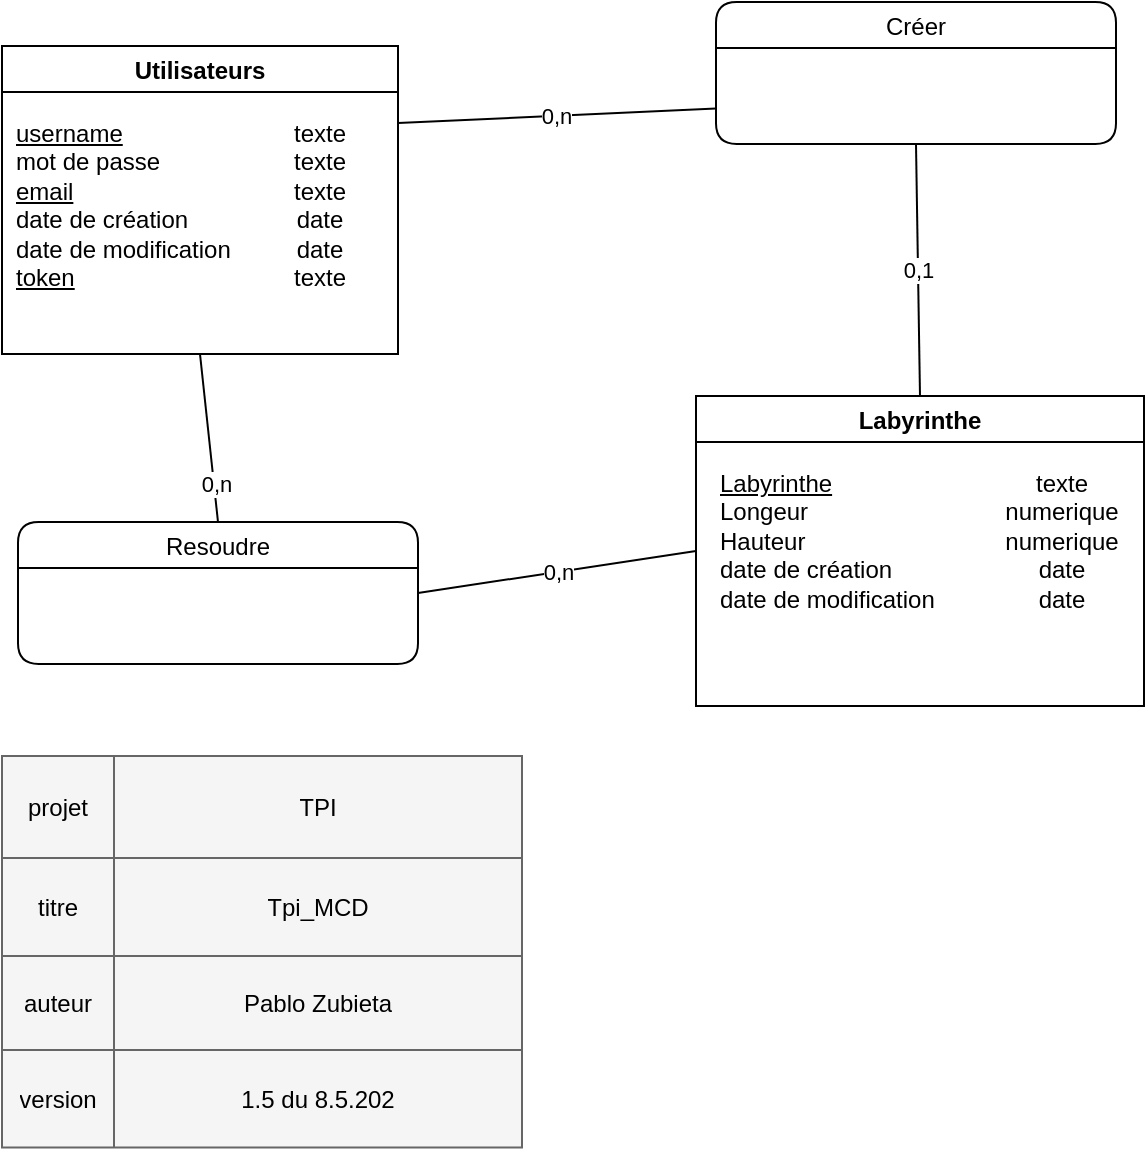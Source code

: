 <mxfile version="20.8.16" type="device"><diagram id="2-8-NAPyxzcTQ1t6RsNJ" name="Page-1"><mxGraphModel dx="1136" dy="799" grid="0" gridSize="10" guides="1" tooltips="1" connect="1" arrows="1" fold="1" page="1" pageScale="1" pageWidth="1169" pageHeight="827" math="0" shadow="0"><root><mxCell id="0"/><mxCell id="1" parent="0"/><mxCell id="dPWAgicj8FvbFGfztx_S-20" value="0,n" style="endArrow=none;html=1;rounded=0;fontColor=none;exitX=1;exitY=0.5;exitDx=0;exitDy=0;entryX=0;entryY=0.5;entryDx=0;entryDy=0;" parent="1" source="QiuYrpNzA8auyEKa5usx-108" target="QiuYrpNzA8auyEKa5usx-114" edge="1"><mxGeometry width="50" height="50" relative="1" as="geometry"><mxPoint x="276.96" y="313.96" as="sourcePoint"/><mxPoint x="409" y="301" as="targetPoint"/><Array as="points"/></mxGeometry></mxCell><mxCell id="QiuYrpNzA8auyEKa5usx-1" value="0,n" style="endArrow=none;html=1;rounded=0;fontColor=none;entryX=0.5;entryY=0;entryDx=0;entryDy=0;exitX=0.5;exitY=1;exitDx=0;exitDy=0;" parent="1" source="QiuYrpNzA8auyEKa5usx-105" target="QiuYrpNzA8auyEKa5usx-108" edge="1"><mxGeometry x="0.55" width="50" height="50" relative="1" as="geometry"><mxPoint x="152" y="226" as="sourcePoint"/><mxPoint x="114.08" y="313.96" as="targetPoint"/><Array as="points"/><mxPoint x="1" as="offset"/></mxGeometry></mxCell><mxCell id="QiuYrpNzA8auyEKa5usx-87" value="0,n" style="endArrow=none;html=1;exitX=1;exitY=0.25;exitDx=0;exitDy=0;entryX=0;entryY=0.75;entryDx=0;entryDy=0;" parent="1" source="QiuYrpNzA8auyEKa5usx-105" target="vQGPWnIht3JCz0oEdX8j-5" edge="1"><mxGeometry width="50" height="50" relative="1" as="geometry"><mxPoint x="-14" y="462" as="sourcePoint"/><mxPoint x="377" y="114" as="targetPoint"/></mxGeometry></mxCell><mxCell id="QiuYrpNzA8auyEKa5usx-88" value="0,1" style="endArrow=none;html=1;exitX=0.5;exitY=1;exitDx=0;exitDy=0;entryX=0.5;entryY=0;entryDx=0;entryDy=0;" parent="1" source="vQGPWnIht3JCz0oEdX8j-5" target="QiuYrpNzA8auyEKa5usx-114" edge="1"><mxGeometry width="50" height="50" relative="1" as="geometry"><mxPoint x="176" y="189.5" as="sourcePoint"/><mxPoint x="156" y="262" as="targetPoint"/></mxGeometry></mxCell><mxCell id="QiuYrpNzA8auyEKa5usx-92" value="" style="shape=table;html=1;whiteSpace=wrap;startSize=0;container=1;collapsible=0;childLayout=tableLayout;fillColor=#f5f5f5;strokeColor=#666666;fontColor=#333333;" parent="1" vertex="1"><mxGeometry x="38" y="427" width="260" height="195.75" as="geometry"/></mxCell><mxCell id="QiuYrpNzA8auyEKa5usx-93" value="" style="shape=tableRow;horizontal=0;startSize=0;swimlaneHead=0;swimlaneBody=0;top=0;left=0;bottom=0;right=0;collapsible=0;dropTarget=0;fillColor=none;points=[[0,0.5],[1,0.5]];portConstraint=eastwest;" parent="QiuYrpNzA8auyEKa5usx-92" vertex="1"><mxGeometry width="260" height="51" as="geometry"/></mxCell><mxCell id="QiuYrpNzA8auyEKa5usx-94" value="projet" style="shape=partialRectangle;html=1;whiteSpace=wrap;connectable=0;fillColor=none;top=0;left=0;bottom=0;right=0;overflow=hidden;" parent="QiuYrpNzA8auyEKa5usx-93" vertex="1"><mxGeometry width="56" height="51" as="geometry"><mxRectangle width="56" height="51" as="alternateBounds"/></mxGeometry></mxCell><mxCell id="QiuYrpNzA8auyEKa5usx-95" value="TPI" style="shape=partialRectangle;html=1;whiteSpace=wrap;connectable=0;fillColor=none;top=0;left=0;bottom=0;right=0;overflow=hidden;" parent="QiuYrpNzA8auyEKa5usx-93" vertex="1"><mxGeometry x="56" width="204" height="51" as="geometry"><mxRectangle width="204" height="51" as="alternateBounds"/></mxGeometry></mxCell><mxCell id="QiuYrpNzA8auyEKa5usx-96" value="" style="shape=tableRow;horizontal=0;startSize=0;swimlaneHead=0;swimlaneBody=0;top=0;left=0;bottom=0;right=0;collapsible=0;dropTarget=0;fillColor=none;points=[[0,0.5],[1,0.5]];portConstraint=eastwest;" parent="QiuYrpNzA8auyEKa5usx-92" vertex="1"><mxGeometry y="51" width="260" height="49" as="geometry"/></mxCell><mxCell id="QiuYrpNzA8auyEKa5usx-97" value="titre" style="shape=partialRectangle;html=1;whiteSpace=wrap;connectable=0;fillColor=none;top=0;left=0;bottom=0;right=0;overflow=hidden;" parent="QiuYrpNzA8auyEKa5usx-96" vertex="1"><mxGeometry width="56" height="49" as="geometry"><mxRectangle width="56" height="49" as="alternateBounds"/></mxGeometry></mxCell><mxCell id="QiuYrpNzA8auyEKa5usx-98" value="Tpi_MCD" style="shape=partialRectangle;html=1;whiteSpace=wrap;connectable=0;fillColor=none;top=0;left=0;bottom=0;right=0;overflow=hidden;" parent="QiuYrpNzA8auyEKa5usx-96" vertex="1"><mxGeometry x="56" width="204" height="49" as="geometry"><mxRectangle width="204" height="49" as="alternateBounds"/></mxGeometry></mxCell><mxCell id="QiuYrpNzA8auyEKa5usx-99" value="" style="shape=tableRow;horizontal=0;startSize=0;swimlaneHead=0;swimlaneBody=0;top=0;left=0;bottom=0;right=0;collapsible=0;dropTarget=0;fillColor=none;points=[[0,0.5],[1,0.5]];portConstraint=eastwest;" parent="QiuYrpNzA8auyEKa5usx-92" vertex="1"><mxGeometry y="100" width="260" height="47" as="geometry"/></mxCell><mxCell id="QiuYrpNzA8auyEKa5usx-100" value="auteur" style="shape=partialRectangle;html=1;whiteSpace=wrap;connectable=0;fillColor=none;top=0;left=0;bottom=0;right=0;overflow=hidden;" parent="QiuYrpNzA8auyEKa5usx-99" vertex="1"><mxGeometry width="56" height="47" as="geometry"><mxRectangle width="56" height="47" as="alternateBounds"/></mxGeometry></mxCell><mxCell id="QiuYrpNzA8auyEKa5usx-101" value="Pablo Zubieta" style="shape=partialRectangle;html=1;whiteSpace=wrap;connectable=0;fillColor=none;top=0;left=0;bottom=0;right=0;overflow=hidden;" parent="QiuYrpNzA8auyEKa5usx-99" vertex="1"><mxGeometry x="56" width="204" height="47" as="geometry"><mxRectangle width="204" height="47" as="alternateBounds"/></mxGeometry></mxCell><mxCell id="QiuYrpNzA8auyEKa5usx-102" style="shape=tableRow;horizontal=0;startSize=0;swimlaneHead=0;swimlaneBody=0;top=0;left=0;bottom=0;right=0;collapsible=0;dropTarget=0;fillColor=none;points=[[0,0.5],[1,0.5]];portConstraint=eastwest;" parent="QiuYrpNzA8auyEKa5usx-92" vertex="1"><mxGeometry y="147" width="260" height="49" as="geometry"/></mxCell><mxCell id="QiuYrpNzA8auyEKa5usx-103" value="version" style="shape=partialRectangle;html=1;whiteSpace=wrap;connectable=0;fillColor=none;top=0;left=0;bottom=0;right=0;overflow=hidden;" parent="QiuYrpNzA8auyEKa5usx-102" vertex="1"><mxGeometry width="56" height="49" as="geometry"><mxRectangle width="56" height="49" as="alternateBounds"/></mxGeometry></mxCell><mxCell id="QiuYrpNzA8auyEKa5usx-104" value="1.5 du 8.5.202" style="shape=partialRectangle;html=1;whiteSpace=wrap;connectable=0;fillColor=none;top=0;left=0;bottom=0;right=0;overflow=hidden;" parent="QiuYrpNzA8auyEKa5usx-102" vertex="1"><mxGeometry x="56" width="204" height="49" as="geometry"><mxRectangle width="204" height="49" as="alternateBounds"/></mxGeometry></mxCell><mxCell id="QiuYrpNzA8auyEKa5usx-105" value="Utilisateurs" style="swimlane;startSize=23;" parent="1" vertex="1"><mxGeometry x="38" y="72" width="198" height="154" as="geometry"/></mxCell><mxCell id="QiuYrpNzA8auyEKa5usx-106" value="&lt;u&gt;username&lt;/u&gt;&lt;br&gt;mot de passe&lt;br&gt;&lt;u&gt;email&lt;/u&gt;&lt;br&gt;date de création&lt;br&gt;date de modification&lt;br&gt;&lt;u&gt;token&lt;/u&gt;" style="text;html=1;strokeColor=none;fillColor=none;align=left;verticalAlign=top;whiteSpace=wrap;rounded=0;labelPosition=center;verticalLabelPosition=middle;" parent="QiuYrpNzA8auyEKa5usx-105" vertex="1"><mxGeometry x="5" y="30" width="121" height="102" as="geometry"/></mxCell><mxCell id="QiuYrpNzA8auyEKa5usx-107" value="texte&lt;br&gt;texte&lt;br&gt;texte&lt;br&gt;date&lt;br&gt;date&lt;br&gt;texte" style="text;html=1;strokeColor=none;fillColor=none;align=center;verticalAlign=top;whiteSpace=wrap;rounded=0;" parent="QiuYrpNzA8auyEKa5usx-105" vertex="1"><mxGeometry x="129" y="30" width="60" height="108" as="geometry"/></mxCell><mxCell id="QiuYrpNzA8auyEKa5usx-108" value="Resoudre" style="swimlane;rounded=1;fontStyle=0" parent="1" vertex="1"><mxGeometry x="46" y="310" width="200" height="71" as="geometry"/></mxCell><mxCell id="QiuYrpNzA8auyEKa5usx-114" value="Labyrinthe" style="swimlane;startSize=23;" parent="1" vertex="1"><mxGeometry x="385" y="247" width="224" height="155" as="geometry"/></mxCell><mxCell id="QiuYrpNzA8auyEKa5usx-115" value="&lt;u&gt;Labyrinthe&lt;/u&gt;&lt;br&gt;Longeur&lt;br&gt;Hauteur&lt;br&gt;date de création&lt;br&gt;date de modification" style="text;html=1;strokeColor=none;fillColor=none;align=left;verticalAlign=top;whiteSpace=wrap;rounded=0;labelPosition=center;verticalLabelPosition=middle;" parent="QiuYrpNzA8auyEKa5usx-114" vertex="1"><mxGeometry x="10" y="30" width="126" height="93" as="geometry"/></mxCell><mxCell id="QiuYrpNzA8auyEKa5usx-116" value="texte&lt;br&gt;numerique&lt;br&gt;numerique&lt;br&gt;date&lt;br&gt;date" style="text;html=1;strokeColor=none;fillColor=none;align=center;verticalAlign=top;whiteSpace=wrap;rounded=0;" parent="QiuYrpNzA8auyEKa5usx-114" vertex="1"><mxGeometry x="153" y="30" width="60" height="86" as="geometry"/></mxCell><mxCell id="vQGPWnIht3JCz0oEdX8j-5" value="Créer" style="swimlane;rounded=1;fontStyle=0" parent="1" vertex="1"><mxGeometry x="395" y="50" width="200" height="71" as="geometry"/></mxCell></root></mxGraphModel></diagram></mxfile>